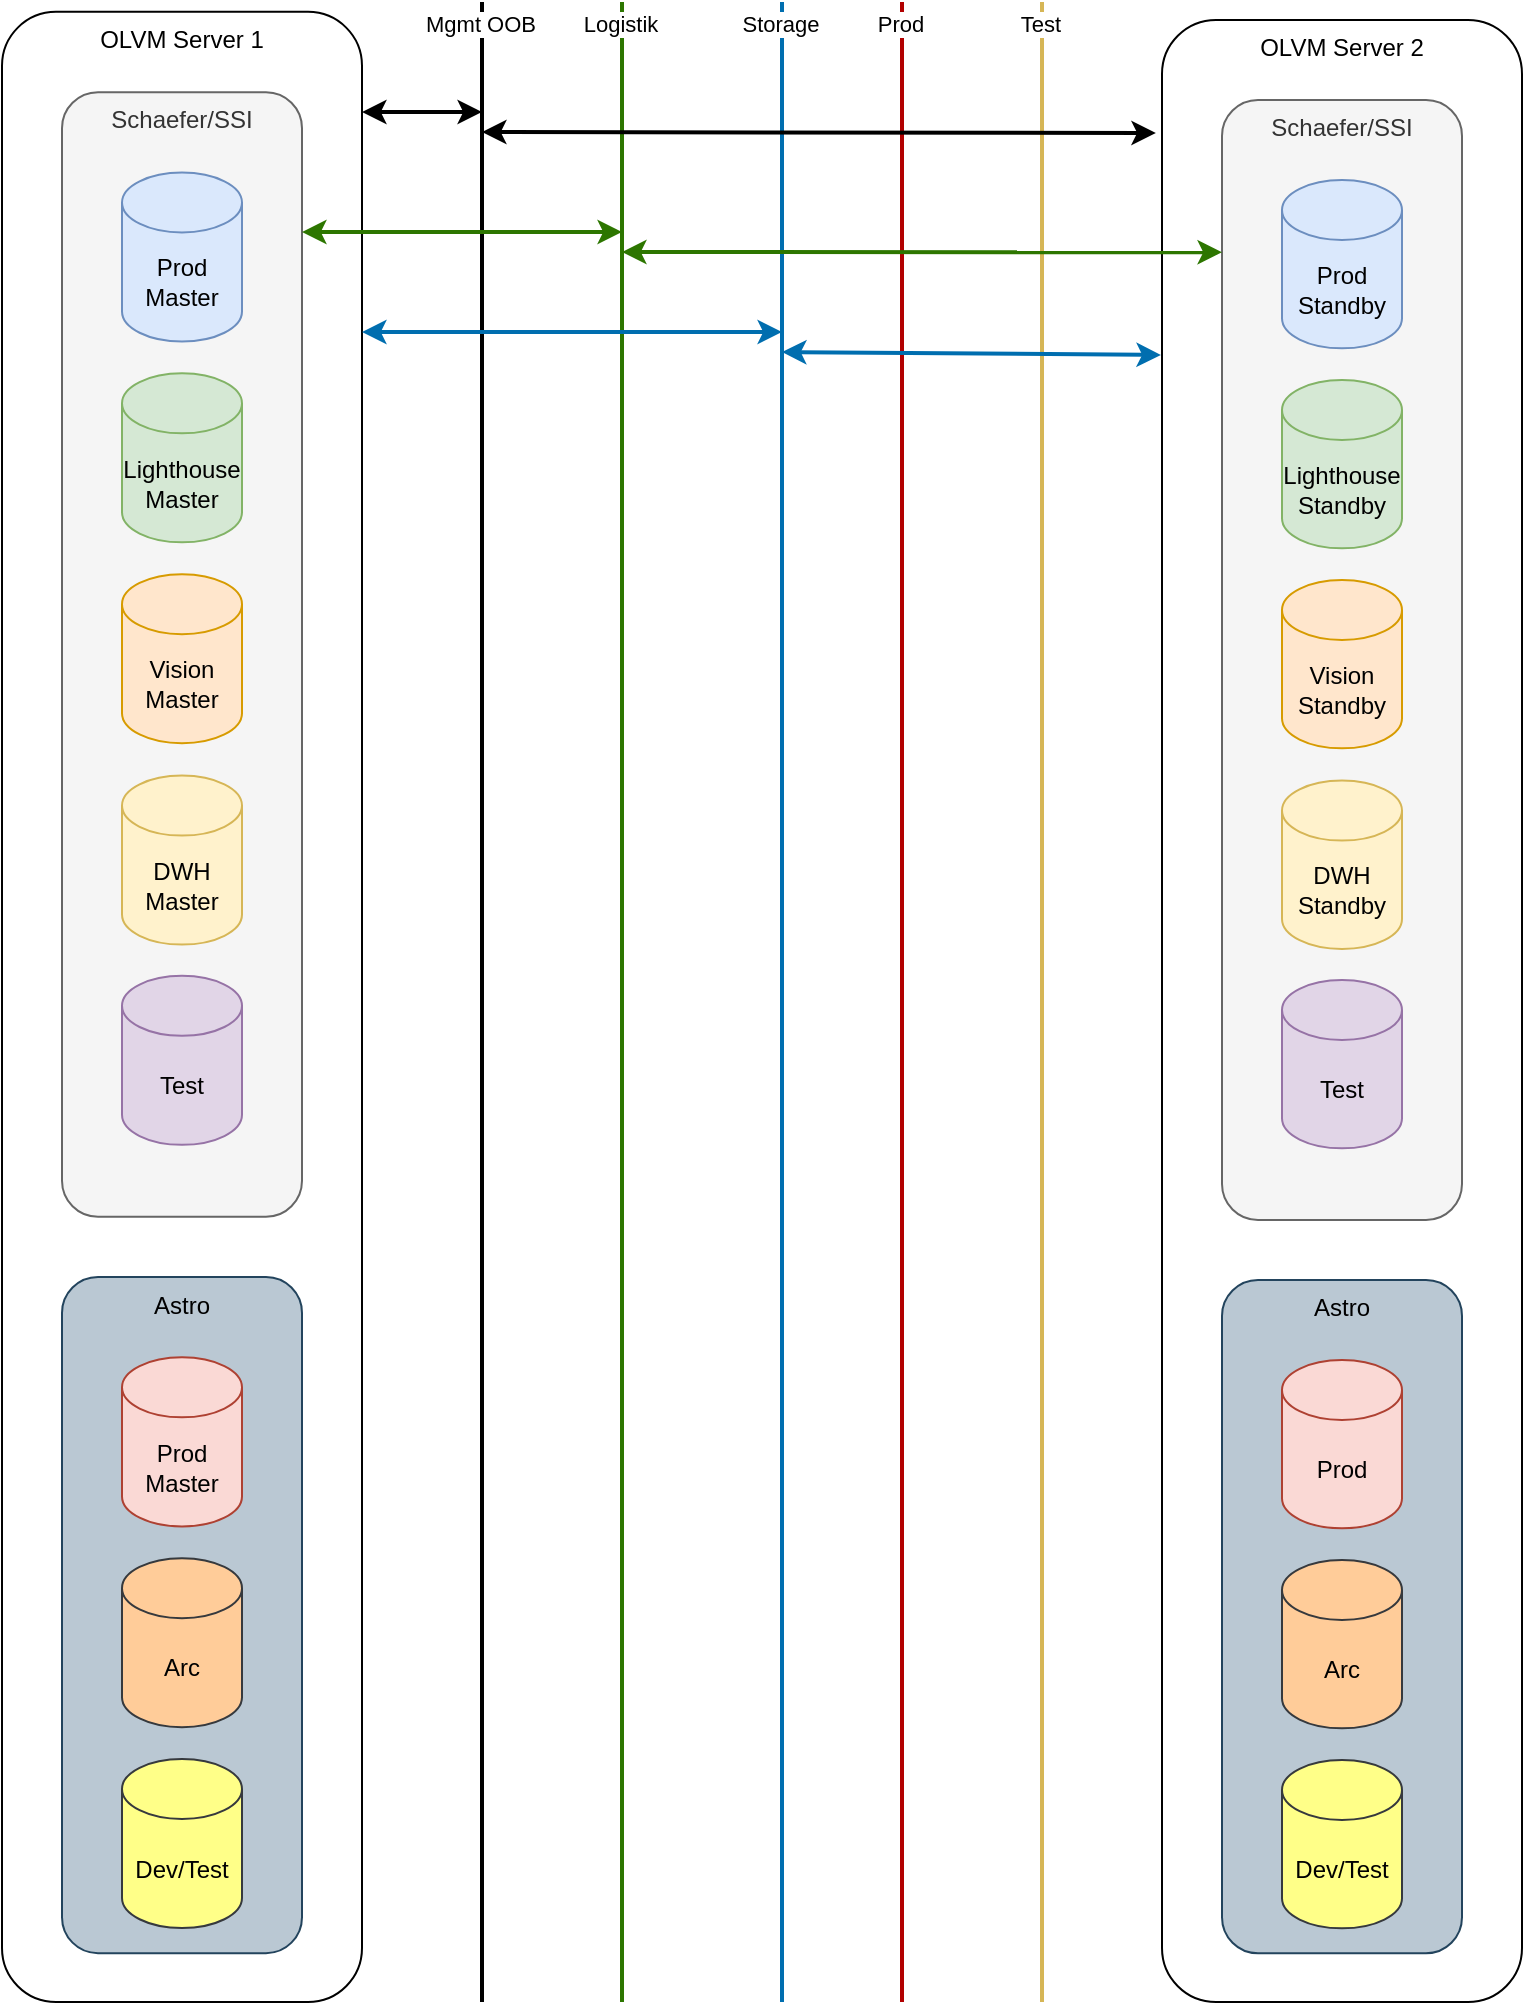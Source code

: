 <mxfile version="20.2.4" type="github">
  <diagram id="hGBkjwyxST1DEmkZyVXI" name="Page-1">
    <mxGraphModel dx="930" dy="603" grid="1" gridSize="10" guides="1" tooltips="1" connect="1" arrows="1" fold="1" page="1" pageScale="1" pageWidth="850" pageHeight="1100" math="0" shadow="0">
      <root>
        <mxCell id="0" />
        <mxCell id="1" parent="0" />
        <mxCell id="URs3KdmpjTGdo8dBZYIT-17" value="" style="group" parent="1" vertex="1" connectable="0">
          <mxGeometry x="40" y="60" width="180" height="975.04" as="geometry" />
        </mxCell>
        <mxCell id="URs3KdmpjTGdo8dBZYIT-12" value="OLVM Server 1" style="rounded=1;whiteSpace=wrap;html=1;verticalAlign=top;" parent="URs3KdmpjTGdo8dBZYIT-17" vertex="1">
          <mxGeometry y="-20.082" width="180" height="995.122" as="geometry" />
        </mxCell>
        <mxCell id="URs3KdmpjTGdo8dBZYIT-1" value="Schaefer/SSI" style="rounded=1;whiteSpace=wrap;html=1;labelPosition=center;verticalLabelPosition=middle;align=center;verticalAlign=top;fillColor=#f5f5f5;fontColor=#333333;strokeColor=#666666;" parent="URs3KdmpjTGdo8dBZYIT-17" vertex="1">
          <mxGeometry x="30" y="20.082" width="120" height="562.307" as="geometry" />
        </mxCell>
        <mxCell id="URs3KdmpjTGdo8dBZYIT-4" value="Prod&lt;br&gt;Master" style="shape=cylinder3;whiteSpace=wrap;html=1;boundedLbl=1;backgroundOutline=1;size=15;fillColor=#dae8fc;strokeColor=#6c8ebf;" parent="URs3KdmpjTGdo8dBZYIT-17" vertex="1">
          <mxGeometry x="60" y="60.251" width="60" height="84.513" as="geometry" />
        </mxCell>
        <mxCell id="URs3KdmpjTGdo8dBZYIT-6" value="Lighthouse&lt;br&gt;Master" style="shape=cylinder3;whiteSpace=wrap;html=1;boundedLbl=1;backgroundOutline=1;size=15;fillColor=#d5e8d4;strokeColor=#82b366;" parent="URs3KdmpjTGdo8dBZYIT-17" vertex="1">
          <mxGeometry x="60" y="160.662" width="60" height="84.513" as="geometry" />
        </mxCell>
        <mxCell id="URs3KdmpjTGdo8dBZYIT-7" value="Vision&lt;br&gt;Master" style="shape=cylinder3;whiteSpace=wrap;html=1;boundedLbl=1;backgroundOutline=1;size=15;fillColor=#ffe6cc;strokeColor=#d79b00;" parent="URs3KdmpjTGdo8dBZYIT-17" vertex="1">
          <mxGeometry x="60" y="261.072" width="60" height="84.513" as="geometry" />
        </mxCell>
        <mxCell id="URs3KdmpjTGdo8dBZYIT-8" value="DWH&lt;br&gt;Master" style="shape=cylinder3;whiteSpace=wrap;html=1;boundedLbl=1;backgroundOutline=1;size=15;fillColor=#fff2cc;strokeColor=#d6b656;" parent="URs3KdmpjTGdo8dBZYIT-17" vertex="1">
          <mxGeometry x="60" y="361.793" width="60" height="84.513" as="geometry" />
        </mxCell>
        <mxCell id="URs3KdmpjTGdo8dBZYIT-9" value="Test" style="shape=cylinder3;whiteSpace=wrap;html=1;boundedLbl=1;backgroundOutline=1;size=15;fillColor=#e1d5e7;strokeColor=#9673a6;" parent="URs3KdmpjTGdo8dBZYIT-17" vertex="1">
          <mxGeometry x="60" y="461.892" width="60" height="84.513" as="geometry" />
        </mxCell>
        <mxCell id="URs3KdmpjTGdo8dBZYIT-13" value="Astro" style="rounded=1;whiteSpace=wrap;html=1;verticalAlign=top;fillColor=#bac8d3;strokeColor=#23445d;" parent="URs3KdmpjTGdo8dBZYIT-17" vertex="1">
          <mxGeometry x="30" y="612.509" width="120" height="338.053" as="geometry" />
        </mxCell>
        <mxCell id="URs3KdmpjTGdo8dBZYIT-14" value="Prod&lt;br&gt;Master" style="shape=cylinder3;whiteSpace=wrap;html=1;boundedLbl=1;backgroundOutline=1;size=15;rounded=1;fillColor=#fad9d5;strokeColor=#ae4132;" parent="URs3KdmpjTGdo8dBZYIT-17" vertex="1">
          <mxGeometry x="60" y="652.675" width="60" height="84.513" as="geometry" />
        </mxCell>
        <mxCell id="URs3KdmpjTGdo8dBZYIT-15" value="Arc" style="shape=cylinder3;whiteSpace=wrap;html=1;boundedLbl=1;backgroundOutline=1;size=15;rounded=1;fillColor=#ffcc99;strokeColor=#36393d;" parent="URs3KdmpjTGdo8dBZYIT-17" vertex="1">
          <mxGeometry x="60" y="753.085" width="60" height="84.513" as="geometry" />
        </mxCell>
        <mxCell id="URs3KdmpjTGdo8dBZYIT-16" value="Dev/Test" style="shape=cylinder3;whiteSpace=wrap;html=1;boundedLbl=1;backgroundOutline=1;size=15;rounded=1;fillColor=#ffff88;strokeColor=#36393d;" parent="URs3KdmpjTGdo8dBZYIT-17" vertex="1">
          <mxGeometry x="60" y="853.506" width="60" height="84.513" as="geometry" />
        </mxCell>
        <mxCell id="URs3KdmpjTGdo8dBZYIT-18" value="" style="group" parent="1" vertex="1" connectable="0">
          <mxGeometry x="620" y="64" width="180" height="971.04" as="geometry" />
        </mxCell>
        <mxCell id="URs3KdmpjTGdo8dBZYIT-19" value="OLVM Server 2" style="rounded=1;whiteSpace=wrap;html=1;verticalAlign=top;" parent="URs3KdmpjTGdo8dBZYIT-18" vertex="1">
          <mxGeometry y="-20" width="180" height="991.04" as="geometry" />
        </mxCell>
        <mxCell id="URs3KdmpjTGdo8dBZYIT-20" value="Schaefer/SSI" style="rounded=1;whiteSpace=wrap;html=1;labelPosition=center;verticalLabelPosition=middle;align=center;verticalAlign=top;fillColor=#f5f5f5;fontColor=#333333;strokeColor=#666666;" parent="URs3KdmpjTGdo8dBZYIT-18" vertex="1">
          <mxGeometry x="30" y="20" width="120" height="560" as="geometry" />
        </mxCell>
        <mxCell id="URs3KdmpjTGdo8dBZYIT-21" value="Prod&lt;br&gt;Standby" style="shape=cylinder3;whiteSpace=wrap;html=1;boundedLbl=1;backgroundOutline=1;size=15;fillColor=#dae8fc;strokeColor=#6c8ebf;" parent="URs3KdmpjTGdo8dBZYIT-18" vertex="1">
          <mxGeometry x="60" y="60.004" width="60" height="84.167" as="geometry" />
        </mxCell>
        <mxCell id="URs3KdmpjTGdo8dBZYIT-22" value="Lighthouse&lt;br&gt;Standby" style="shape=cylinder3;whiteSpace=wrap;html=1;boundedLbl=1;backgroundOutline=1;size=15;fillColor=#d5e8d4;strokeColor=#82b366;" parent="URs3KdmpjTGdo8dBZYIT-18" vertex="1">
          <mxGeometry x="60" y="160.002" width="60" height="84.167" as="geometry" />
        </mxCell>
        <mxCell id="URs3KdmpjTGdo8dBZYIT-23" value="Vision&lt;br&gt;Standby" style="shape=cylinder3;whiteSpace=wrap;html=1;boundedLbl=1;backgroundOutline=1;size=15;fillColor=#ffe6cc;strokeColor=#d79b00;" parent="URs3KdmpjTGdo8dBZYIT-18" vertex="1">
          <mxGeometry x="60" y="260.001" width="60" height="84.167" as="geometry" />
        </mxCell>
        <mxCell id="URs3KdmpjTGdo8dBZYIT-24" value="DWH&lt;br&gt;Standby" style="shape=cylinder3;whiteSpace=wrap;html=1;boundedLbl=1;backgroundOutline=1;size=15;fillColor=#fff2cc;strokeColor=#d6b656;" parent="URs3KdmpjTGdo8dBZYIT-18" vertex="1">
          <mxGeometry x="60" y="360.309" width="60" height="84.167" as="geometry" />
        </mxCell>
        <mxCell id="URs3KdmpjTGdo8dBZYIT-25" value="Test" style="shape=cylinder3;whiteSpace=wrap;html=1;boundedLbl=1;backgroundOutline=1;size=15;fillColor=#e1d5e7;strokeColor=#9673a6;" parent="URs3KdmpjTGdo8dBZYIT-18" vertex="1">
          <mxGeometry x="60" y="459.998" width="60" height="84.167" as="geometry" />
        </mxCell>
        <mxCell id="URs3KdmpjTGdo8dBZYIT-26" value="Astro" style="rounded=1;whiteSpace=wrap;html=1;verticalAlign=top;fillColor=#bac8d3;strokeColor=#23445d;" parent="URs3KdmpjTGdo8dBZYIT-18" vertex="1">
          <mxGeometry x="30" y="609.997" width="120" height="336.667" as="geometry" />
        </mxCell>
        <mxCell id="URs3KdmpjTGdo8dBZYIT-27" value="Prod" style="shape=cylinder3;whiteSpace=wrap;html=1;boundedLbl=1;backgroundOutline=1;size=15;rounded=1;fillColor=#fad9d5;strokeColor=#ae4132;" parent="URs3KdmpjTGdo8dBZYIT-18" vertex="1">
          <mxGeometry x="60" y="649.997" width="60" height="84.167" as="geometry" />
        </mxCell>
        <mxCell id="URs3KdmpjTGdo8dBZYIT-28" value="Arc" style="shape=cylinder3;whiteSpace=wrap;html=1;boundedLbl=1;backgroundOutline=1;size=15;rounded=1;fillColor=#ffcc99;strokeColor=#36393d;" parent="URs3KdmpjTGdo8dBZYIT-18" vertex="1">
          <mxGeometry x="60" y="749.996" width="60" height="84.167" as="geometry" />
        </mxCell>
        <mxCell id="URs3KdmpjTGdo8dBZYIT-29" value="Dev/Test" style="shape=cylinder3;whiteSpace=wrap;html=1;boundedLbl=1;backgroundOutline=1;size=15;rounded=1;fillColor=#ffff88;strokeColor=#36393d;" parent="URs3KdmpjTGdo8dBZYIT-18" vertex="1">
          <mxGeometry x="60" y="850.004" width="60" height="84.167" as="geometry" />
        </mxCell>
        <mxCell id="X32fHI-Ej5mFMME4fbT7-1" value="" style="endArrow=none;html=1;rounded=0;labelPosition=center;verticalLabelPosition=top;align=center;verticalAlign=top;sketch=0;fontStyle=0;strokeWidth=2;" edge="1" parent="1">
          <mxGeometry width="50" height="50" relative="1" as="geometry">
            <mxPoint x="280" y="1035.04" as="sourcePoint" />
            <mxPoint x="280" y="35.04" as="targetPoint" />
          </mxGeometry>
        </mxCell>
        <mxCell id="X32fHI-Ej5mFMME4fbT7-5" value="Mgmt OOB" style="edgeLabel;html=1;align=center;verticalAlign=middle;resizable=0;points=[];" vertex="1" connectable="0" parent="X32fHI-Ej5mFMME4fbT7-1">
          <mxGeometry x="0.978" y="1" relative="1" as="geometry">
            <mxPoint as="offset" />
          </mxGeometry>
        </mxCell>
        <mxCell id="X32fHI-Ej5mFMME4fbT7-6" value="" style="endArrow=none;html=1;rounded=0;labelPosition=center;verticalLabelPosition=top;align=center;verticalAlign=top;sketch=0;fontStyle=0;fillColor=#60a917;strokeColor=#2D7600;strokeWidth=2;" edge="1" parent="1">
          <mxGeometry width="50" height="50" relative="1" as="geometry">
            <mxPoint x="350" y="1035.04" as="sourcePoint" />
            <mxPoint x="350" y="35.04" as="targetPoint" />
          </mxGeometry>
        </mxCell>
        <mxCell id="X32fHI-Ej5mFMME4fbT7-7" value="Logistik" style="edgeLabel;html=1;align=center;verticalAlign=middle;resizable=0;points=[];" vertex="1" connectable="0" parent="X32fHI-Ej5mFMME4fbT7-6">
          <mxGeometry x="0.978" y="1" relative="1" as="geometry">
            <mxPoint as="offset" />
          </mxGeometry>
        </mxCell>
        <mxCell id="X32fHI-Ej5mFMME4fbT7-8" value="" style="endArrow=none;html=1;rounded=0;labelPosition=center;verticalLabelPosition=top;align=center;verticalAlign=top;sketch=0;fontStyle=0;strokeWidth=2;fillColor=#1ba1e2;strokeColor=#006EAF;" edge="1" parent="1">
          <mxGeometry width="50" height="50" relative="1" as="geometry">
            <mxPoint x="430" y="1035.04" as="sourcePoint" />
            <mxPoint x="430" y="35.04" as="targetPoint" />
          </mxGeometry>
        </mxCell>
        <mxCell id="X32fHI-Ej5mFMME4fbT7-9" value="Storage" style="edgeLabel;html=1;align=center;verticalAlign=middle;resizable=0;points=[];" vertex="1" connectable="0" parent="X32fHI-Ej5mFMME4fbT7-8">
          <mxGeometry x="0.978" y="1" relative="1" as="geometry">
            <mxPoint as="offset" />
          </mxGeometry>
        </mxCell>
        <mxCell id="X32fHI-Ej5mFMME4fbT7-10" value="" style="endArrow=none;html=1;rounded=0;labelPosition=center;verticalLabelPosition=top;align=center;verticalAlign=top;sketch=0;fontStyle=0;strokeWidth=2;fillColor=#e51400;strokeColor=#B20000;" edge="1" parent="1">
          <mxGeometry width="50" height="50" relative="1" as="geometry">
            <mxPoint x="490" y="1035.04" as="sourcePoint" />
            <mxPoint x="490" y="35.04" as="targetPoint" />
          </mxGeometry>
        </mxCell>
        <mxCell id="X32fHI-Ej5mFMME4fbT7-11" value="Prod" style="edgeLabel;html=1;align=center;verticalAlign=middle;resizable=0;points=[];" vertex="1" connectable="0" parent="X32fHI-Ej5mFMME4fbT7-10">
          <mxGeometry x="0.978" y="1" relative="1" as="geometry">
            <mxPoint as="offset" />
          </mxGeometry>
        </mxCell>
        <mxCell id="X32fHI-Ej5mFMME4fbT7-12" value="" style="endArrow=none;html=1;rounded=0;labelPosition=center;verticalLabelPosition=top;align=center;verticalAlign=top;sketch=0;fontStyle=0;fillColor=#fff2cc;strokeColor=#d6b656;strokeWidth=2;gradientColor=#ffd966;" edge="1" parent="1">
          <mxGeometry width="50" height="50" relative="1" as="geometry">
            <mxPoint x="560" y="1035.04" as="sourcePoint" />
            <mxPoint x="560" y="35.04" as="targetPoint" />
          </mxGeometry>
        </mxCell>
        <mxCell id="X32fHI-Ej5mFMME4fbT7-13" value="Test" style="edgeLabel;html=1;align=center;verticalAlign=middle;resizable=0;points=[];" vertex="1" connectable="0" parent="X32fHI-Ej5mFMME4fbT7-12">
          <mxGeometry x="0.978" y="1" relative="1" as="geometry">
            <mxPoint as="offset" />
          </mxGeometry>
        </mxCell>
        <mxCell id="X32fHI-Ej5mFMME4fbT7-15" value="" style="endArrow=classic;startArrow=classic;html=1;rounded=0;sketch=0;strokeWidth=2;" edge="1" parent="1">
          <mxGeometry width="50" height="50" relative="1" as="geometry">
            <mxPoint x="220" y="90" as="sourcePoint" />
            <mxPoint x="280" y="90" as="targetPoint" />
          </mxGeometry>
        </mxCell>
        <mxCell id="X32fHI-Ej5mFMME4fbT7-16" value="" style="endArrow=classic;startArrow=classic;html=1;rounded=0;sketch=0;strokeWidth=2;fillColor=#60a917;strokeColor=#2D7600;" edge="1" parent="1">
          <mxGeometry width="50" height="50" relative="1" as="geometry">
            <mxPoint x="190" y="150" as="sourcePoint" />
            <mxPoint x="350" y="150" as="targetPoint" />
          </mxGeometry>
        </mxCell>
        <mxCell id="X32fHI-Ej5mFMME4fbT7-17" value="" style="endArrow=classic;startArrow=classic;html=1;rounded=0;sketch=0;strokeWidth=2;fillColor=#60a917;strokeColor=#2D7600;entryX=0;entryY=0.136;entryDx=0;entryDy=0;entryPerimeter=0;" edge="1" parent="1" target="URs3KdmpjTGdo8dBZYIT-20">
          <mxGeometry width="50" height="50" relative="1" as="geometry">
            <mxPoint x="350" y="160" as="sourcePoint" />
            <mxPoint x="360" y="160" as="targetPoint" />
          </mxGeometry>
        </mxCell>
        <mxCell id="X32fHI-Ej5mFMME4fbT7-18" value="" style="endArrow=classic;startArrow=classic;html=1;rounded=0;sketch=0;strokeWidth=2;entryX=-0.017;entryY=0.057;entryDx=0;entryDy=0;entryPerimeter=0;" edge="1" parent="1" target="URs3KdmpjTGdo8dBZYIT-19">
          <mxGeometry width="50" height="50" relative="1" as="geometry">
            <mxPoint x="280" y="100" as="sourcePoint" />
            <mxPoint x="590" y="100" as="targetPoint" />
          </mxGeometry>
        </mxCell>
        <mxCell id="X32fHI-Ej5mFMME4fbT7-19" value="" style="endArrow=classic;startArrow=classic;html=1;rounded=0;sketch=0;strokeWidth=2;fillColor=#1ba1e2;strokeColor=#006EAF;" edge="1" parent="1">
          <mxGeometry width="50" height="50" relative="1" as="geometry">
            <mxPoint x="220" y="200" as="sourcePoint" />
            <mxPoint x="430" y="200" as="targetPoint" />
          </mxGeometry>
        </mxCell>
        <mxCell id="X32fHI-Ej5mFMME4fbT7-20" value="" style="endArrow=classic;startArrow=classic;html=1;rounded=0;sketch=0;strokeWidth=2;fillColor=#1ba1e2;strokeColor=#006EAF;entryX=-0.003;entryY=0.169;entryDx=0;entryDy=0;entryPerimeter=0;" edge="1" parent="1" target="URs3KdmpjTGdo8dBZYIT-19">
          <mxGeometry width="50" height="50" relative="1" as="geometry">
            <mxPoint x="430" y="210" as="sourcePoint" />
            <mxPoint x="590" y="210" as="targetPoint" />
          </mxGeometry>
        </mxCell>
      </root>
    </mxGraphModel>
  </diagram>
</mxfile>
